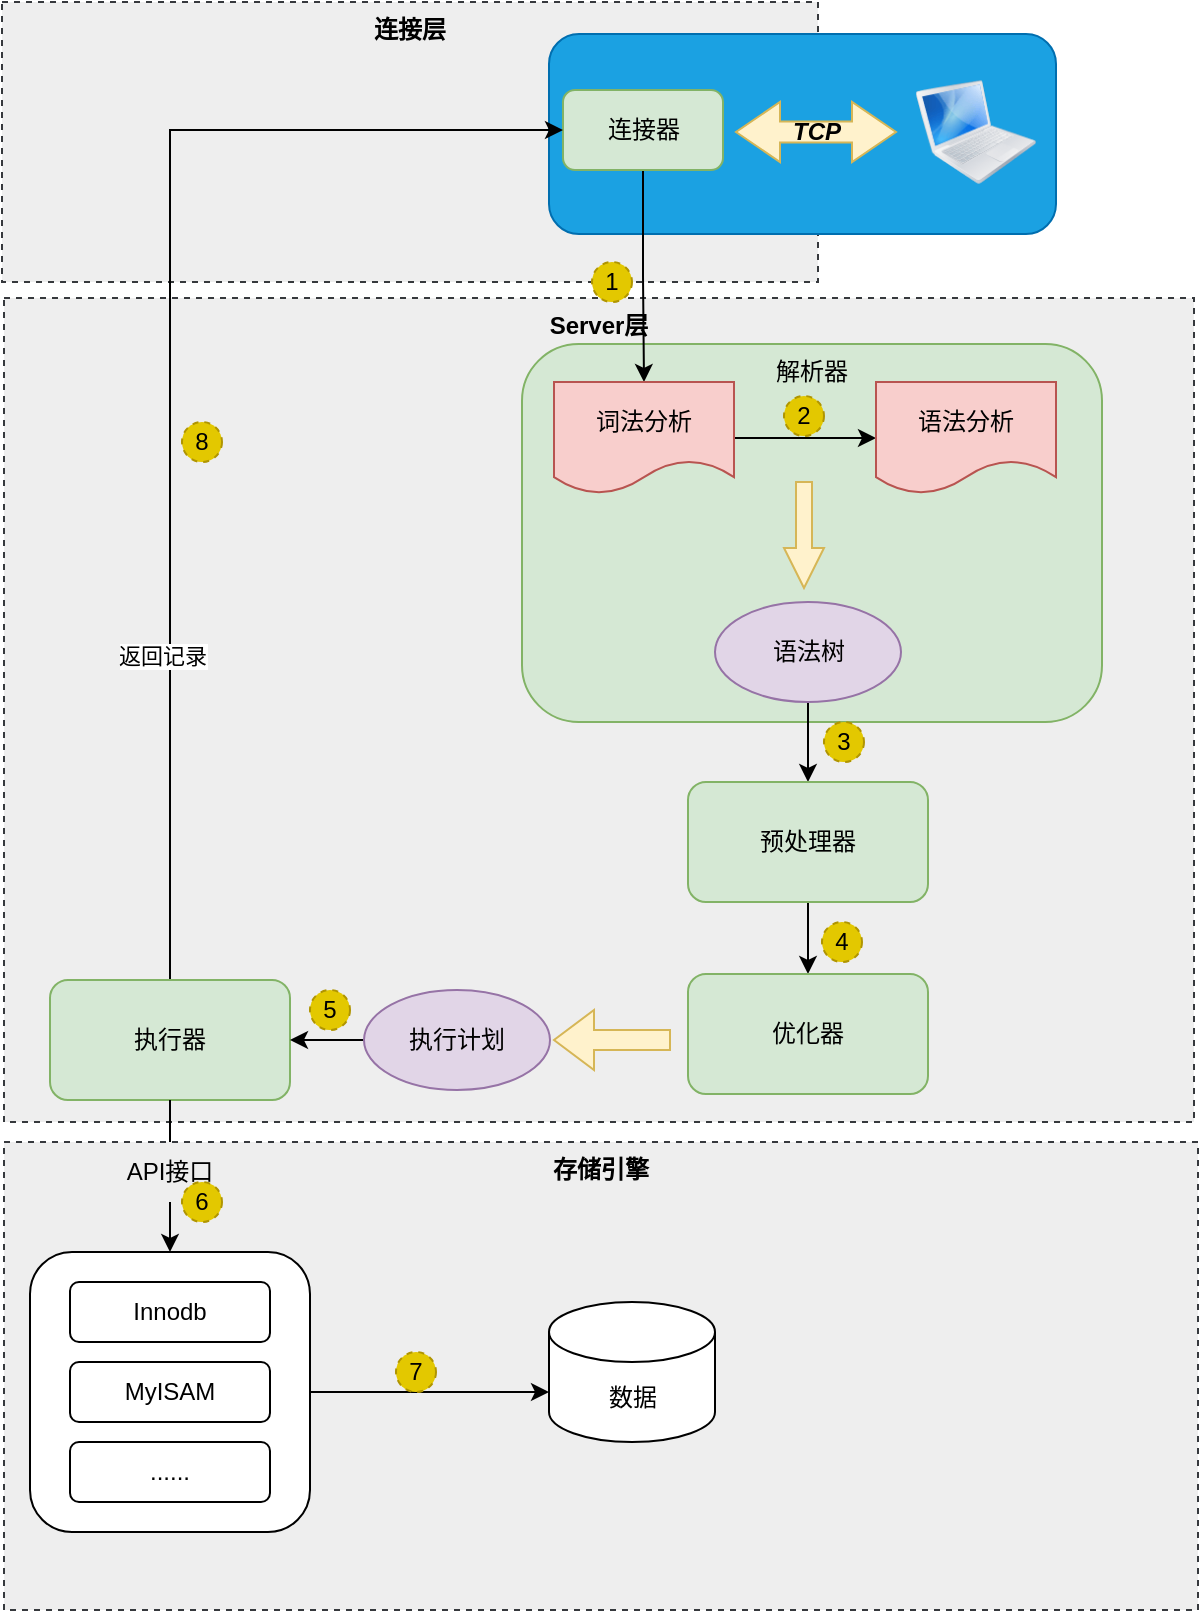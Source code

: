 <mxfile version="21.0.6" type="github">
  <diagram name="第 1 页" id="6oxveG5BwwtafLoXkVpU">
    <mxGraphModel dx="1434" dy="802" grid="0" gridSize="10" guides="1" tooltips="1" connect="1" arrows="1" fold="1" page="1" pageScale="1" pageWidth="827" pageHeight="1169" math="0" shadow="0">
      <root>
        <mxCell id="0" />
        <mxCell id="1" parent="0" />
        <mxCell id="XoMbaGuigXxrAGrHr4yX-55" value="连接层" style="rounded=0;whiteSpace=wrap;html=1;fillColor=#eeeeee;strokeColor=#36393d;dashed=1;movable=1;resizable=1;rotatable=1;deletable=1;editable=1;locked=0;connectable=1;verticalAlign=top;fontStyle=1" vertex="1" parent="1">
          <mxGeometry x="106" y="34" width="408" height="140" as="geometry" />
        </mxCell>
        <mxCell id="XoMbaGuigXxrAGrHr4yX-56" value="&lt;b style=&quot;border-color: var(--border-color);&quot;&gt;Server层&lt;/b&gt;" style="rounded=0;whiteSpace=wrap;html=1;fillColor=#eeeeee;strokeColor=#36393d;dashed=1;movable=1;resizable=1;rotatable=1;deletable=1;editable=1;locked=0;connectable=1;verticalAlign=top;" vertex="1" parent="1">
          <mxGeometry x="107" y="182" width="595" height="412" as="geometry" />
        </mxCell>
        <mxCell id="XoMbaGuigXxrAGrHr4yX-57" value="&lt;b&gt;存储引擎&lt;/b&gt;" style="rounded=0;whiteSpace=wrap;html=1;dashed=1;fillColor=#eeeeee;strokeColor=#36393d;movable=1;resizable=1;rotatable=1;deletable=1;editable=1;locked=0;connectable=1;verticalAlign=top;" vertex="1" parent="1">
          <mxGeometry x="107" y="604" width="597" height="234" as="geometry" />
        </mxCell>
        <mxCell id="XoMbaGuigXxrAGrHr4yX-9" value="解析器" style="rounded=1;whiteSpace=wrap;html=1;verticalAlign=top;fillColor=#d5e8d4;strokeColor=#82b366;movable=1;resizable=1;rotatable=1;deletable=1;editable=1;locked=0;connectable=1;" vertex="1" parent="1">
          <mxGeometry x="366" y="205" width="290" height="189" as="geometry" />
        </mxCell>
        <mxCell id="XoMbaGuigXxrAGrHr4yX-41" value="API接口" style="text;html=1;strokeColor=none;fillColor=none;align=center;verticalAlign=middle;whiteSpace=wrap;rounded=0;movable=1;resizable=1;rotatable=1;deletable=1;editable=1;locked=0;connectable=1;" vertex="1" parent="1">
          <mxGeometry x="160" y="604" width="60" height="30" as="geometry" />
        </mxCell>
        <mxCell id="XoMbaGuigXxrAGrHr4yX-40" style="edgeStyle=orthogonalEdgeStyle;rounded=0;orthogonalLoop=1;jettySize=auto;html=1;entryX=0;entryY=0;entryDx=0;entryDy=45;entryPerimeter=0;movable=1;resizable=1;rotatable=1;deletable=1;editable=1;locked=0;connectable=1;" edge="1" parent="1" source="XoMbaGuigXxrAGrHr4yX-34" target="XoMbaGuigXxrAGrHr4yX-37">
          <mxGeometry relative="1" as="geometry">
            <mxPoint x="343" y="746.5" as="targetPoint" />
          </mxGeometry>
        </mxCell>
        <mxCell id="XoMbaGuigXxrAGrHr4yX-34" value="" style="rounded=1;whiteSpace=wrap;html=1;movable=1;resizable=1;rotatable=1;deletable=1;editable=1;locked=0;connectable=1;" vertex="1" parent="1">
          <mxGeometry x="120" y="659" width="140" height="140" as="geometry" />
        </mxCell>
        <mxCell id="XoMbaGuigXxrAGrHr4yX-3" value="" style="rounded=1;whiteSpace=wrap;html=1;fillColor=#1ba1e2;strokeColor=#006EAF;fontColor=#ffffff;movable=1;resizable=1;rotatable=1;deletable=1;editable=1;locked=0;connectable=1;" vertex="1" parent="1">
          <mxGeometry x="379.5" y="50" width="253.5" height="100" as="geometry" />
        </mxCell>
        <mxCell id="XoMbaGuigXxrAGrHr4yX-29" style="edgeStyle=orthogonalEdgeStyle;rounded=0;orthogonalLoop=1;jettySize=auto;html=1;exitX=0.5;exitY=1;exitDx=0;exitDy=0;movable=1;resizable=1;rotatable=1;deletable=1;editable=1;locked=0;connectable=1;" edge="1" parent="1" source="XoMbaGuigXxrAGrHr4yX-4" target="XoMbaGuigXxrAGrHr4yX-10">
          <mxGeometry relative="1" as="geometry" />
        </mxCell>
        <mxCell id="XoMbaGuigXxrAGrHr4yX-4" value="连接器" style="rounded=1;whiteSpace=wrap;html=1;fillColor=#d5e8d4;strokeColor=#82b366;movable=1;resizable=1;rotatable=1;deletable=1;editable=1;locked=0;connectable=1;" vertex="1" parent="1">
          <mxGeometry x="386.5" y="78" width="80" height="40" as="geometry" />
        </mxCell>
        <mxCell id="XoMbaGuigXxrAGrHr4yX-5" value="" style="image;html=1;image=img/lib/clip_art/computers/MacBook_128x128.png;movable=1;resizable=1;rotatable=1;deletable=1;editable=1;locked=0;connectable=1;" vertex="1" parent="1">
          <mxGeometry x="563" y="58" width="60" height="82" as="geometry" />
        </mxCell>
        <mxCell id="XoMbaGuigXxrAGrHr4yX-17" style="edgeStyle=orthogonalEdgeStyle;rounded=0;orthogonalLoop=1;jettySize=auto;html=1;entryX=0;entryY=0.5;entryDx=0;entryDy=0;movable=1;resizable=1;rotatable=1;deletable=1;editable=1;locked=0;connectable=1;" edge="1" parent="1" source="XoMbaGuigXxrAGrHr4yX-10" target="XoMbaGuigXxrAGrHr4yX-11">
          <mxGeometry relative="1" as="geometry" />
        </mxCell>
        <mxCell id="XoMbaGuigXxrAGrHr4yX-10" value="词法分析" style="shape=document;whiteSpace=wrap;html=1;boundedLbl=1;fillColor=#f8cecc;strokeColor=#b85450;movable=1;resizable=1;rotatable=1;deletable=1;editable=1;locked=0;connectable=1;" vertex="1" parent="1">
          <mxGeometry x="382" y="224" width="90" height="56" as="geometry" />
        </mxCell>
        <mxCell id="XoMbaGuigXxrAGrHr4yX-11" value="语法分析" style="shape=document;whiteSpace=wrap;html=1;boundedLbl=1;fillColor=#f8cecc;strokeColor=#b85450;movable=1;resizable=1;rotatable=1;deletable=1;editable=1;locked=0;connectable=1;" vertex="1" parent="1">
          <mxGeometry x="543" y="224" width="90" height="56" as="geometry" />
        </mxCell>
        <mxCell id="XoMbaGuigXxrAGrHr4yX-20" style="edgeStyle=orthogonalEdgeStyle;rounded=0;orthogonalLoop=1;jettySize=auto;html=1;entryX=0.5;entryY=0;entryDx=0;entryDy=0;movable=1;resizable=1;rotatable=1;deletable=1;editable=1;locked=0;connectable=1;" edge="1" parent="1" source="XoMbaGuigXxrAGrHr4yX-12" target="XoMbaGuigXxrAGrHr4yX-19">
          <mxGeometry relative="1" as="geometry" />
        </mxCell>
        <mxCell id="XoMbaGuigXxrAGrHr4yX-12" value="语法树" style="ellipse;whiteSpace=wrap;html=1;fillColor=#e1d5e7;strokeColor=#9673a6;movable=1;resizable=1;rotatable=1;deletable=1;editable=1;locked=0;connectable=1;" vertex="1" parent="1">
          <mxGeometry x="462.5" y="334" width="93" height="50" as="geometry" />
        </mxCell>
        <mxCell id="XoMbaGuigXxrAGrHr4yX-18" value="" style="html=1;shadow=0;dashed=0;align=center;verticalAlign=middle;shape=mxgraph.arrows2.arrow;dy=0.6;dx=20;direction=south;notch=0;fillColor=#fff2cc;strokeColor=#d6b656;movable=1;resizable=1;rotatable=1;deletable=1;editable=1;locked=0;connectable=1;" vertex="1" parent="1">
          <mxGeometry x="497" y="274" width="20" height="53" as="geometry" />
        </mxCell>
        <mxCell id="XoMbaGuigXxrAGrHr4yX-23" style="edgeStyle=orthogonalEdgeStyle;rounded=0;orthogonalLoop=1;jettySize=auto;html=1;movable=1;resizable=1;rotatable=1;deletable=1;editable=1;locked=0;connectable=1;" edge="1" parent="1" source="XoMbaGuigXxrAGrHr4yX-19" target="XoMbaGuigXxrAGrHr4yX-21">
          <mxGeometry relative="1" as="geometry" />
        </mxCell>
        <mxCell id="XoMbaGuigXxrAGrHr4yX-19" value="预处理器" style="rounded=1;whiteSpace=wrap;html=1;fillColor=#d5e8d4;strokeColor=#82b366;movable=1;resizable=1;rotatable=1;deletable=1;editable=1;locked=0;connectable=1;" vertex="1" parent="1">
          <mxGeometry x="449" y="424" width="120" height="60" as="geometry" />
        </mxCell>
        <mxCell id="XoMbaGuigXxrAGrHr4yX-21" value="优化器" style="rounded=1;whiteSpace=wrap;html=1;fillColor=#d5e8d4;strokeColor=#82b366;movable=1;resizable=1;rotatable=1;deletable=1;editable=1;locked=0;connectable=1;" vertex="1" parent="1">
          <mxGeometry x="449" y="520" width="120" height="60" as="geometry" />
        </mxCell>
        <mxCell id="XoMbaGuigXxrAGrHr4yX-38" style="edgeStyle=orthogonalEdgeStyle;rounded=0;orthogonalLoop=1;jettySize=auto;html=1;entryX=0.5;entryY=0;entryDx=0;entryDy=0;startArrow=none;movable=1;resizable=1;rotatable=1;deletable=1;editable=1;locked=0;connectable=1;" edge="1" parent="1" source="XoMbaGuigXxrAGrHr4yX-41" target="XoMbaGuigXxrAGrHr4yX-34">
          <mxGeometry relative="1" as="geometry">
            <Array as="points">
              <mxPoint x="190" y="624" />
              <mxPoint x="190" y="624" />
            </Array>
          </mxGeometry>
        </mxCell>
        <mxCell id="XoMbaGuigXxrAGrHr4yX-52" style="edgeStyle=orthogonalEdgeStyle;rounded=0;orthogonalLoop=1;jettySize=auto;html=1;entryX=0;entryY=0.5;entryDx=0;entryDy=0;movable=1;resizable=1;rotatable=1;deletable=1;editable=1;locked=0;connectable=1;" edge="1" parent="1" source="XoMbaGuigXxrAGrHr4yX-22" target="XoMbaGuigXxrAGrHr4yX-4">
          <mxGeometry relative="1" as="geometry">
            <Array as="points">
              <mxPoint x="190" y="98" />
            </Array>
          </mxGeometry>
        </mxCell>
        <mxCell id="XoMbaGuigXxrAGrHr4yX-54" value="返回记录" style="edgeLabel;html=1;align=center;verticalAlign=middle;resizable=1;points=[];movable=1;rotatable=1;deletable=1;editable=1;locked=0;connectable=1;" vertex="1" connectable="0" parent="XoMbaGuigXxrAGrHr4yX-52">
          <mxGeometry x="-0.479" y="4" relative="1" as="geometry">
            <mxPoint as="offset" />
          </mxGeometry>
        </mxCell>
        <mxCell id="XoMbaGuigXxrAGrHr4yX-22" value="执行器" style="rounded=1;whiteSpace=wrap;html=1;fillColor=#d5e8d4;strokeColor=#82b366;movable=1;resizable=1;rotatable=1;deletable=1;editable=1;locked=0;connectable=1;" vertex="1" parent="1">
          <mxGeometry x="130" y="523" width="120" height="60" as="geometry" />
        </mxCell>
        <mxCell id="XoMbaGuigXxrAGrHr4yX-25" value="" style="html=1;shadow=0;dashed=0;align=center;verticalAlign=middle;shape=mxgraph.arrows2.arrow;dy=0.67;dx=20;notch=0;fillColor=#fff2cc;strokeColor=#d6b656;rotation=-180;movable=1;resizable=1;rotatable=1;deletable=1;editable=1;locked=0;connectable=1;" vertex="1" parent="1">
          <mxGeometry x="382" y="538" width="58" height="30" as="geometry" />
        </mxCell>
        <mxCell id="XoMbaGuigXxrAGrHr4yX-27" style="edgeStyle=orthogonalEdgeStyle;rounded=0;orthogonalLoop=1;jettySize=auto;html=1;entryX=1;entryY=0.5;entryDx=0;entryDy=0;movable=1;resizable=1;rotatable=1;deletable=1;editable=1;locked=0;connectable=1;" edge="1" parent="1" source="XoMbaGuigXxrAGrHr4yX-26" target="XoMbaGuigXxrAGrHr4yX-22">
          <mxGeometry relative="1" as="geometry" />
        </mxCell>
        <mxCell id="XoMbaGuigXxrAGrHr4yX-26" value="执行计划" style="ellipse;whiteSpace=wrap;html=1;fillColor=#e1d5e7;strokeColor=#9673a6;movable=1;resizable=1;rotatable=1;deletable=1;editable=1;locked=0;connectable=1;" vertex="1" parent="1">
          <mxGeometry x="287" y="528" width="93" height="50" as="geometry" />
        </mxCell>
        <mxCell id="XoMbaGuigXxrAGrHr4yX-8" value="&lt;b&gt;&lt;i&gt;TCP&lt;/i&gt;&lt;/b&gt;" style="html=1;shadow=0;dashed=0;align=center;verticalAlign=middle;shape=mxgraph.arrows2.twoWayArrow;dy=0.65;dx=22;fillColor=#fff2cc;strokeColor=#d6b656;movable=1;resizable=1;rotatable=1;deletable=1;editable=1;locked=0;connectable=1;" vertex="1" parent="1">
          <mxGeometry x="473" y="84" width="80" height="30" as="geometry" />
        </mxCell>
        <mxCell id="XoMbaGuigXxrAGrHr4yX-30" value="Innodb" style="rounded=1;whiteSpace=wrap;html=1;movable=1;resizable=1;rotatable=1;deletable=1;editable=1;locked=0;connectable=1;" vertex="1" parent="1">
          <mxGeometry x="140" y="674" width="100" height="30" as="geometry" />
        </mxCell>
        <mxCell id="XoMbaGuigXxrAGrHr4yX-31" value="MyISAM" style="rounded=1;whiteSpace=wrap;html=1;movable=1;resizable=1;rotatable=1;deletable=1;editable=1;locked=0;connectable=1;" vertex="1" parent="1">
          <mxGeometry x="140" y="714" width="100" height="30" as="geometry" />
        </mxCell>
        <mxCell id="XoMbaGuigXxrAGrHr4yX-33" value="......" style="rounded=1;whiteSpace=wrap;html=1;movable=1;resizable=1;rotatable=1;deletable=1;editable=1;locked=0;connectable=1;" vertex="1" parent="1">
          <mxGeometry x="140" y="754" width="100" height="30" as="geometry" />
        </mxCell>
        <mxCell id="XoMbaGuigXxrAGrHr4yX-37" value="数据" style="shape=cylinder3;whiteSpace=wrap;html=1;boundedLbl=1;backgroundOutline=1;size=15;movable=1;resizable=1;rotatable=1;deletable=1;editable=1;locked=0;connectable=1;" vertex="1" parent="1">
          <mxGeometry x="379.5" y="684" width="83" height="70" as="geometry" />
        </mxCell>
        <mxCell id="XoMbaGuigXxrAGrHr4yX-42" value="" style="edgeStyle=orthogonalEdgeStyle;rounded=0;orthogonalLoop=1;jettySize=auto;html=1;entryX=0.5;entryY=0;entryDx=0;entryDy=0;endArrow=none;movable=1;resizable=1;rotatable=1;deletable=1;editable=1;locked=0;connectable=1;" edge="1" parent="1" source="XoMbaGuigXxrAGrHr4yX-22" target="XoMbaGuigXxrAGrHr4yX-41">
          <mxGeometry relative="1" as="geometry">
            <mxPoint x="190" y="583" as="sourcePoint" />
            <mxPoint x="190" y="659" as="targetPoint" />
            <Array as="points" />
          </mxGeometry>
        </mxCell>
        <mxCell id="XoMbaGuigXxrAGrHr4yX-44" value="1" style="ellipse;whiteSpace=wrap;html=1;aspect=fixed;fillColor=#e3c800;fontColor=#000000;strokeColor=#B09500;dashed=1;movable=1;resizable=1;rotatable=1;deletable=1;editable=1;locked=0;connectable=1;" vertex="1" parent="1">
          <mxGeometry x="401" y="164" width="20" height="20" as="geometry" />
        </mxCell>
        <mxCell id="XoMbaGuigXxrAGrHr4yX-46" value="2" style="ellipse;whiteSpace=wrap;html=1;aspect=fixed;fillColor=#e3c800;fontColor=#000000;strokeColor=#B09500;dashed=1;movable=1;resizable=1;rotatable=1;deletable=1;editable=1;locked=0;connectable=1;" vertex="1" parent="1">
          <mxGeometry x="497" y="231" width="20" height="20" as="geometry" />
        </mxCell>
        <mxCell id="XoMbaGuigXxrAGrHr4yX-47" value="3" style="ellipse;whiteSpace=wrap;html=1;aspect=fixed;fillColor=#e3c800;fontColor=#000000;strokeColor=#B09500;dashed=1;movable=1;resizable=1;rotatable=1;deletable=1;editable=1;locked=0;connectable=1;" vertex="1" parent="1">
          <mxGeometry x="517" y="394" width="20" height="20" as="geometry" />
        </mxCell>
        <mxCell id="XoMbaGuigXxrAGrHr4yX-48" value="4" style="ellipse;whiteSpace=wrap;html=1;aspect=fixed;fillColor=#e3c800;fontColor=#000000;strokeColor=#B09500;dashed=1;movable=1;resizable=1;rotatable=1;deletable=1;editable=1;locked=0;connectable=1;" vertex="1" parent="1">
          <mxGeometry x="516" y="494" width="20" height="20" as="geometry" />
        </mxCell>
        <mxCell id="XoMbaGuigXxrAGrHr4yX-49" value="5" style="ellipse;whiteSpace=wrap;html=1;aspect=fixed;fillColor=#e3c800;fontColor=#000000;strokeColor=#B09500;dashed=1;movable=1;resizable=1;rotatable=1;deletable=1;editable=1;locked=0;connectable=1;" vertex="1" parent="1">
          <mxGeometry x="260" y="528" width="20" height="20" as="geometry" />
        </mxCell>
        <mxCell id="XoMbaGuigXxrAGrHr4yX-50" value="6" style="ellipse;whiteSpace=wrap;html=1;aspect=fixed;fillColor=#e3c800;fontColor=#000000;strokeColor=#B09500;dashed=1;movable=1;resizable=1;rotatable=1;deletable=1;editable=1;locked=0;connectable=1;" vertex="1" parent="1">
          <mxGeometry x="196" y="624" width="20" height="20" as="geometry" />
        </mxCell>
        <mxCell id="XoMbaGuigXxrAGrHr4yX-51" value="7" style="ellipse;whiteSpace=wrap;html=1;aspect=fixed;fillColor=#e3c800;fontColor=#000000;strokeColor=#B09500;dashed=1;movable=1;resizable=1;rotatable=1;deletable=1;editable=1;locked=0;connectable=1;" vertex="1" parent="1">
          <mxGeometry x="303" y="709" width="20" height="20" as="geometry" />
        </mxCell>
        <mxCell id="XoMbaGuigXxrAGrHr4yX-53" value="8" style="ellipse;whiteSpace=wrap;html=1;aspect=fixed;fillColor=#e3c800;fontColor=#000000;strokeColor=#B09500;dashed=1;movable=1;resizable=1;rotatable=1;deletable=1;editable=1;locked=0;connectable=1;" vertex="1" parent="1">
          <mxGeometry x="196" y="244" width="20" height="20" as="geometry" />
        </mxCell>
      </root>
    </mxGraphModel>
  </diagram>
</mxfile>
